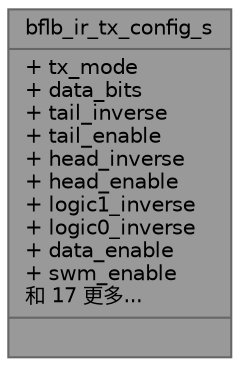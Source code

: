 digraph "bflb_ir_tx_config_s"
{
 // LATEX_PDF_SIZE
  bgcolor="transparent";
  edge [fontname=Helvetica,fontsize=10,labelfontname=Helvetica,labelfontsize=10];
  node [fontname=Helvetica,fontsize=10,shape=box,height=0.2,width=0.4];
  Node1 [shape=record,label="{bflb_ir_tx_config_s\n|+ tx_mode\l+ data_bits\l+ tail_inverse\l+ tail_enable\l+ head_inverse\l+ head_enable\l+ logic1_inverse\l+ logic0_inverse\l+ data_enable\l+ swm_enable\l和 17 更多...\l|}",height=0.2,width=0.4,color="gray40", fillcolor="grey60", style="filled", fontcolor="black",tooltip="IR TX configuration structure"];
}
